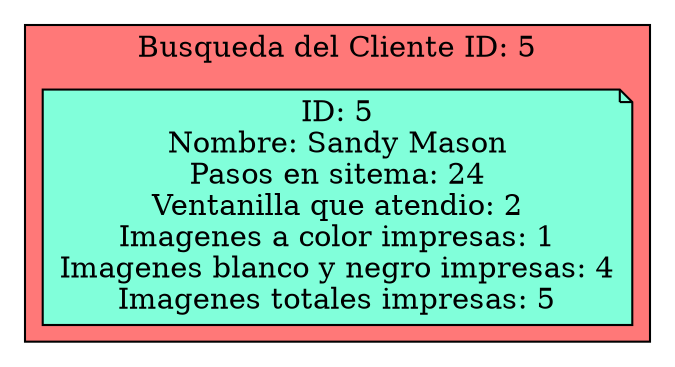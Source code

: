 digraph L {
node[shape=note fillcolor="#A181FF" style =filled]
subgraph cluster_p{
    label= "Busqueda del Cliente ID: 5"
    bgcolor = "#FF7878"
Nodo1008925772[label="ID: 5
Nombre: Sandy Mason
Pasos en sitema: 24
Ventanilla que atendio: 2
Imagenes a color impresas: 1
Imagenes blanco y negro impresas: 4
Imagenes totales impresas: 5",fillcolor="#81FFDA"]

}}